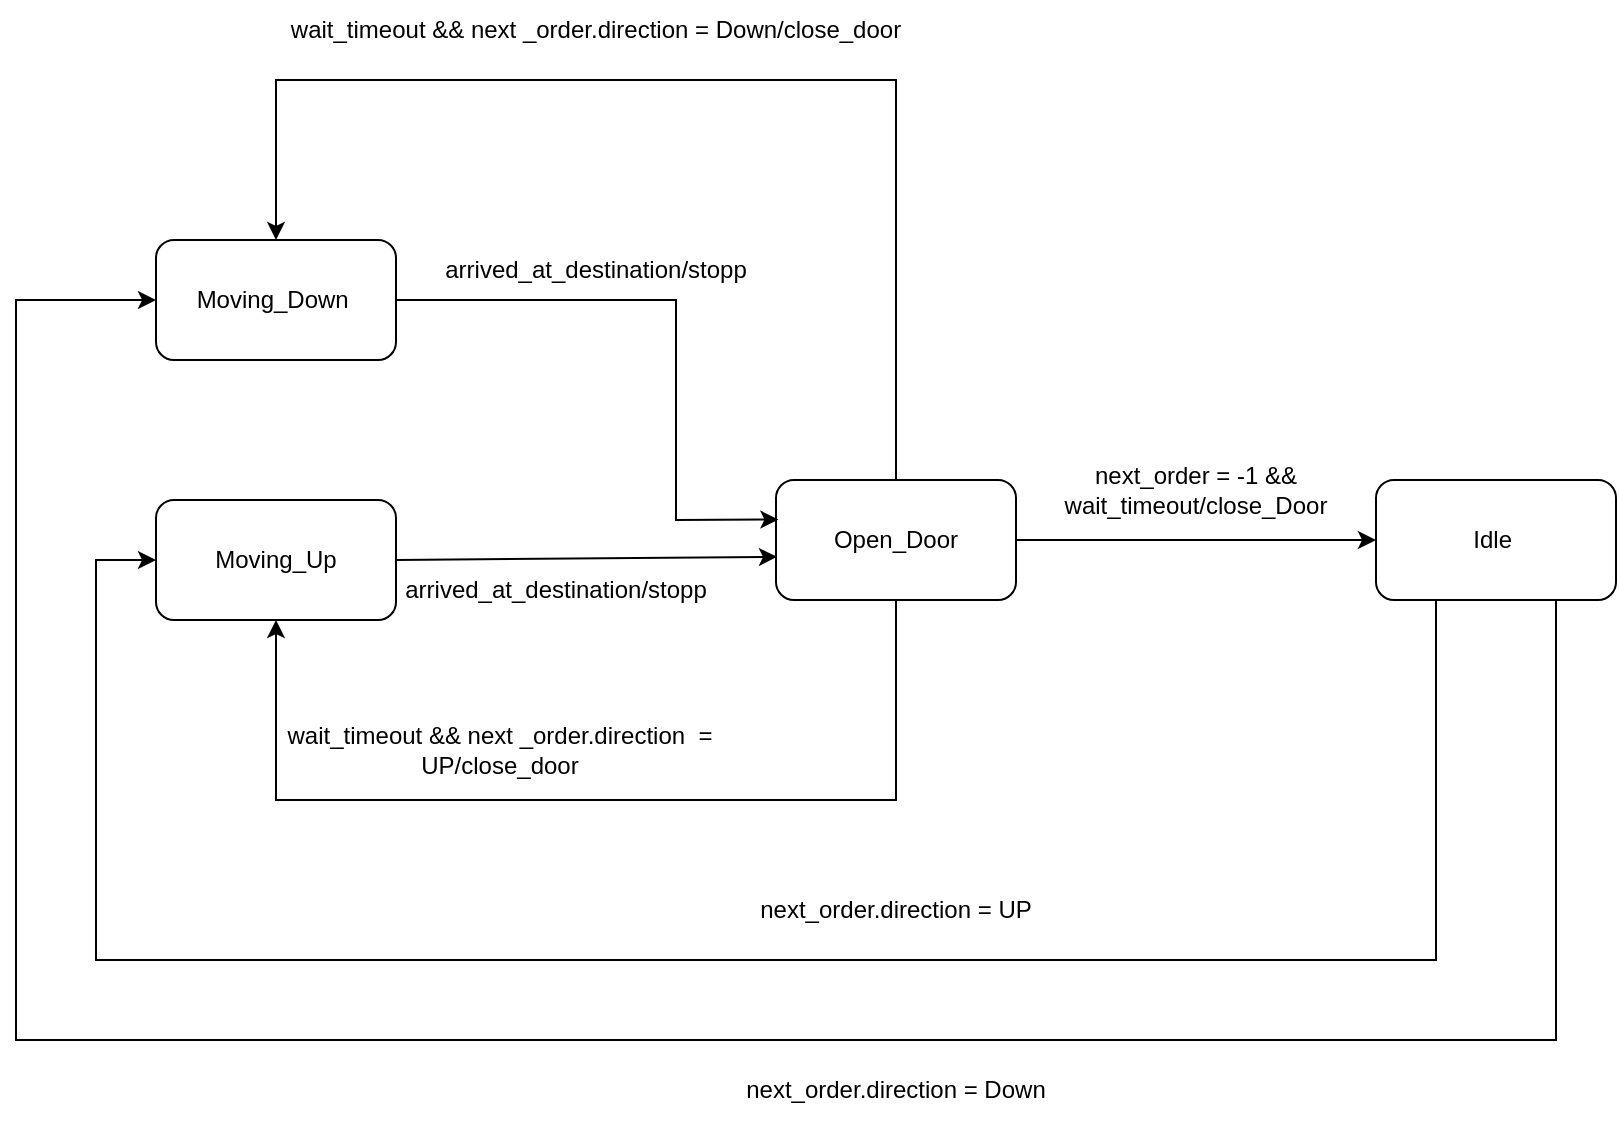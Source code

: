 <mxfile version="26.0.12">
  <diagram name="Page-1" id="YAiNyYbpFMsILv8kDdWL">
    <mxGraphModel dx="2116" dy="801" grid="1" gridSize="10" guides="1" tooltips="1" connect="1" arrows="1" fold="1" page="1" pageScale="1" pageWidth="827" pageHeight="1169" math="0" shadow="0">
      <root>
        <mxCell id="0" />
        <mxCell id="1" parent="0" />
        <mxCell id="Tmz5lZid3Umm8s0gYZ40-1" value="Moving_Up" style="rounded=1;whiteSpace=wrap;html=1;" vertex="1" parent="1">
          <mxGeometry x="70" y="410" width="120" height="60" as="geometry" />
        </mxCell>
        <mxCell id="Tmz5lZid3Umm8s0gYZ40-2" value="Moving_Down&amp;nbsp;" style="rounded=1;whiteSpace=wrap;html=1;" vertex="1" parent="1">
          <mxGeometry x="70" y="280" width="120" height="60" as="geometry" />
        </mxCell>
        <mxCell id="Tmz5lZid3Umm8s0gYZ40-3" value="Idle&amp;nbsp;" style="rounded=1;whiteSpace=wrap;html=1;" vertex="1" parent="1">
          <mxGeometry x="680" y="400" width="120" height="60" as="geometry" />
        </mxCell>
        <mxCell id="Tmz5lZid3Umm8s0gYZ40-4" value="Open_Door" style="rounded=1;whiteSpace=wrap;html=1;" vertex="1" parent="1">
          <mxGeometry x="380" y="400" width="120" height="60" as="geometry" />
        </mxCell>
        <mxCell id="Tmz5lZid3Umm8s0gYZ40-7" value="" style="endArrow=classic;html=1;rounded=0;exitX=1;exitY=0.5;exitDx=0;exitDy=0;entryX=0.004;entryY=0.64;entryDx=0;entryDy=0;entryPerimeter=0;" edge="1" parent="1" source="Tmz5lZid3Umm8s0gYZ40-1" target="Tmz5lZid3Umm8s0gYZ40-4">
          <mxGeometry width="50" height="50" relative="1" as="geometry">
            <mxPoint x="220" y="440" as="sourcePoint" />
            <mxPoint x="270" y="390" as="targetPoint" />
          </mxGeometry>
        </mxCell>
        <mxCell id="Tmz5lZid3Umm8s0gYZ40-8" value="" style="endArrow=classic;html=1;rounded=0;exitX=1;exitY=0.5;exitDx=0;exitDy=0;entryX=0.01;entryY=0.329;entryDx=0;entryDy=0;entryPerimeter=0;" edge="1" parent="1" source="Tmz5lZid3Umm8s0gYZ40-2" target="Tmz5lZid3Umm8s0gYZ40-4">
          <mxGeometry width="50" height="50" relative="1" as="geometry">
            <mxPoint x="220" y="440" as="sourcePoint" />
            <mxPoint x="330" y="420" as="targetPoint" />
            <Array as="points">
              <mxPoint x="330" y="310" />
              <mxPoint x="330" y="420" />
            </Array>
          </mxGeometry>
        </mxCell>
        <mxCell id="Tmz5lZid3Umm8s0gYZ40-9" value="arrived_at_destination/stopp" style="text;html=1;align=center;verticalAlign=middle;whiteSpace=wrap;rounded=0;" vertex="1" parent="1">
          <mxGeometry x="260" y="280" width="60" height="30" as="geometry" />
        </mxCell>
        <mxCell id="Tmz5lZid3Umm8s0gYZ40-10" value="arrived_at_destination/stopp" style="text;html=1;align=center;verticalAlign=middle;whiteSpace=wrap;rounded=0;" vertex="1" parent="1">
          <mxGeometry x="240" y="440" width="60" height="30" as="geometry" />
        </mxCell>
        <mxCell id="Tmz5lZid3Umm8s0gYZ40-11" value="" style="endArrow=classic;html=1;rounded=0;exitX=1;exitY=0.5;exitDx=0;exitDy=0;entryX=0;entryY=0.5;entryDx=0;entryDy=0;" edge="1" parent="1" source="Tmz5lZid3Umm8s0gYZ40-4" target="Tmz5lZid3Umm8s0gYZ40-3">
          <mxGeometry width="50" height="50" relative="1" as="geometry">
            <mxPoint x="220" y="530" as="sourcePoint" />
            <mxPoint x="270" y="480" as="targetPoint" />
          </mxGeometry>
        </mxCell>
        <mxCell id="Tmz5lZid3Umm8s0gYZ40-12" value="next_order = -1 &amp;amp;&amp;amp; wait_timeout/close_Door" style="text;html=1;align=center;verticalAlign=middle;whiteSpace=wrap;rounded=0;" vertex="1" parent="1">
          <mxGeometry x="520" y="390" width="140" height="30" as="geometry" />
        </mxCell>
        <mxCell id="Tmz5lZid3Umm8s0gYZ40-13" value="" style="endArrow=classic;html=1;rounded=0;exitX=0.5;exitY=0;exitDx=0;exitDy=0;entryX=0.5;entryY=0;entryDx=0;entryDy=0;" edge="1" parent="1" source="Tmz5lZid3Umm8s0gYZ40-4" target="Tmz5lZid3Umm8s0gYZ40-2">
          <mxGeometry width="50" height="50" relative="1" as="geometry">
            <mxPoint x="290" y="500" as="sourcePoint" />
            <mxPoint x="110" y="200" as="targetPoint" />
            <Array as="points">
              <mxPoint x="440" y="200" />
              <mxPoint x="130" y="200" />
            </Array>
          </mxGeometry>
        </mxCell>
        <mxCell id="Tmz5lZid3Umm8s0gYZ40-14" value="wait_timeout &amp;amp;&amp;amp; next _order.direction = Down/close_door" style="text;html=1;align=center;verticalAlign=middle;whiteSpace=wrap;rounded=0;" vertex="1" parent="1">
          <mxGeometry x="105" y="160" width="370" height="30" as="geometry" />
        </mxCell>
        <mxCell id="Tmz5lZid3Umm8s0gYZ40-16" value="" style="endArrow=classic;html=1;rounded=0;exitX=0.5;exitY=1;exitDx=0;exitDy=0;entryX=0.5;entryY=1;entryDx=0;entryDy=0;" edge="1" parent="1" source="Tmz5lZid3Umm8s0gYZ40-4" target="Tmz5lZid3Umm8s0gYZ40-1">
          <mxGeometry width="50" height="50" relative="1" as="geometry">
            <mxPoint x="690" y="530" as="sourcePoint" />
            <mxPoint x="130" y="560" as="targetPoint" />
            <Array as="points">
              <mxPoint x="440" y="560" />
              <mxPoint x="130" y="560" />
            </Array>
          </mxGeometry>
        </mxCell>
        <mxCell id="Tmz5lZid3Umm8s0gYZ40-17" value="wait_timeout &amp;amp;&amp;amp; next _order.direction&amp;nbsp; = UP/close_door" style="text;html=1;align=center;verticalAlign=middle;whiteSpace=wrap;rounded=0;" vertex="1" parent="1">
          <mxGeometry x="127" y="520" width="230" height="30" as="geometry" />
        </mxCell>
        <mxCell id="Tmz5lZid3Umm8s0gYZ40-18" value="" style="endArrow=classic;html=1;rounded=0;exitX=0.25;exitY=1;exitDx=0;exitDy=0;entryX=0;entryY=0.5;entryDx=0;entryDy=0;" edge="1" parent="1" source="Tmz5lZid3Umm8s0gYZ40-3" target="Tmz5lZid3Umm8s0gYZ40-1">
          <mxGeometry width="50" height="50" relative="1" as="geometry">
            <mxPoint x="590" y="610" as="sourcePoint" />
            <mxPoint x="40" y="440" as="targetPoint" />
            <Array as="points">
              <mxPoint x="710" y="640" />
              <mxPoint x="40" y="640" />
              <mxPoint x="40" y="440" />
            </Array>
          </mxGeometry>
        </mxCell>
        <mxCell id="Tmz5lZid3Umm8s0gYZ40-19" value="" style="endArrow=classic;html=1;rounded=0;exitX=0.75;exitY=1;exitDx=0;exitDy=0;entryX=0;entryY=0.5;entryDx=0;entryDy=0;" edge="1" parent="1" source="Tmz5lZid3Umm8s0gYZ40-3" target="Tmz5lZid3Umm8s0gYZ40-2">
          <mxGeometry width="50" height="50" relative="1" as="geometry">
            <mxPoint x="480" y="540" as="sourcePoint" />
            <mxPoint x="530" y="490" as="targetPoint" />
            <Array as="points">
              <mxPoint x="770" y="680" />
              <mxPoint y="680" />
              <mxPoint y="310" />
            </Array>
          </mxGeometry>
        </mxCell>
        <mxCell id="Tmz5lZid3Umm8s0gYZ40-20" value="next_order.direction = UP" style="text;html=1;align=center;verticalAlign=middle;whiteSpace=wrap;rounded=0;" vertex="1" parent="1">
          <mxGeometry x="270" y="600" width="340" height="30" as="geometry" />
        </mxCell>
        <mxCell id="Tmz5lZid3Umm8s0gYZ40-21" value="next_order.direction = Down" style="text;html=1;align=center;verticalAlign=middle;whiteSpace=wrap;rounded=0;" vertex="1" parent="1">
          <mxGeometry x="270" y="690" width="340" height="30" as="geometry" />
        </mxCell>
      </root>
    </mxGraphModel>
  </diagram>
</mxfile>
